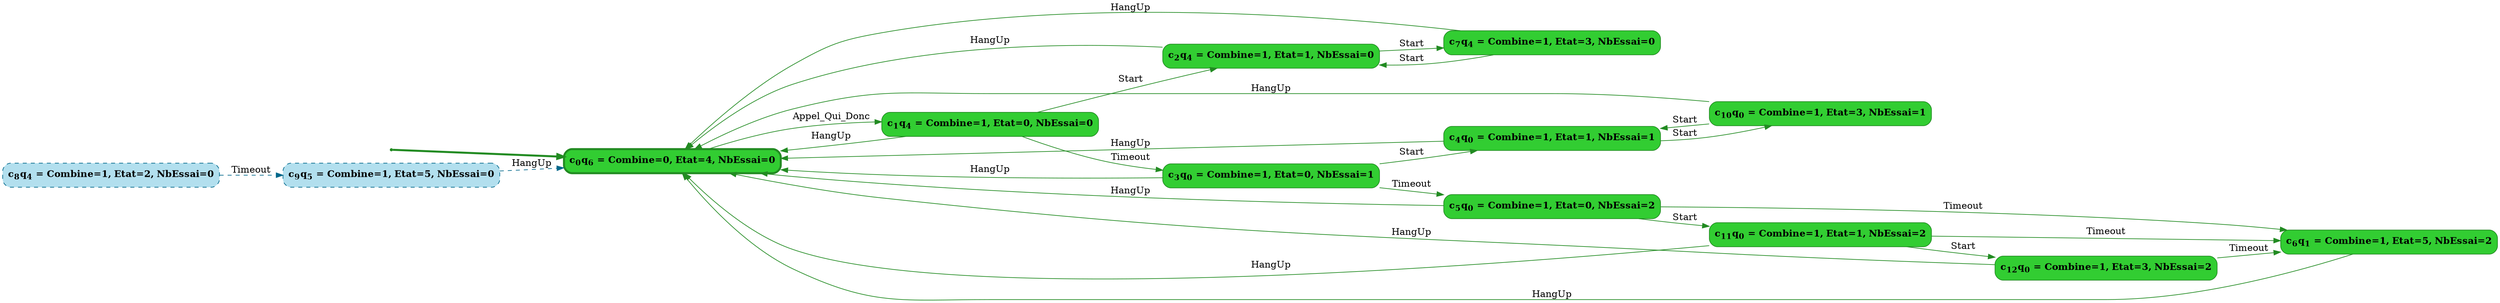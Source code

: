 digraph g {

	rankdir="LR"

	__invisible__[shape="point", color="forestgreen"]
	c0q6[label=<<b>c<sub>0</sub>q<sub>6</sub> = Combine=0, Etat=4, NbEssai=0</b>>, shape="box", style="rounded, filled", fillcolor="limegreen", color="forestgreen", penwidth=3] // Initial
	c1q4[label=<<b>c<sub>1</sub>q<sub>4</sub> = Combine=1, Etat=0, NbEssai=0</b>>, shape="box", style="rounded, filled", fillcolor="limegreen", color="forestgreen"]
	c2q4[label=<<b>c<sub>2</sub>q<sub>4</sub> = Combine=1, Etat=1, NbEssai=0</b>>, shape="box", style="rounded, filled", fillcolor="limegreen", color="forestgreen"]
	c7q4[label=<<b>c<sub>7</sub>q<sub>4</sub> = Combine=1, Etat=3, NbEssai=0</b>>, shape="box", style="rounded, filled", fillcolor="limegreen", color="forestgreen"]
	c3q0[label=<<b>c<sub>3</sub>q<sub>0</sub> = Combine=1, Etat=0, NbEssai=1</b>>, shape="box", style="rounded, filled", fillcolor="limegreen", color="forestgreen"]
	c4q0[label=<<b>c<sub>4</sub>q<sub>0</sub> = Combine=1, Etat=1, NbEssai=1</b>>, shape="box", style="rounded, filled", fillcolor="limegreen", color="forestgreen"]
	c10q0[label=<<b>c<sub>10</sub>q<sub>0</sub> = Combine=1, Etat=3, NbEssai=1</b>>, shape="box", style="rounded, filled", fillcolor="limegreen", color="forestgreen"]
	c5q0[label=<<b>c<sub>5</sub>q<sub>0</sub> = Combine=1, Etat=0, NbEssai=2</b>>, shape="box", style="rounded, filled", fillcolor="limegreen", color="forestgreen"]
	c6q1[label=<<b>c<sub>6</sub>q<sub>1</sub> = Combine=1, Etat=5, NbEssai=2</b>>, shape="box", style="rounded, filled", fillcolor="limegreen", color="forestgreen"]
	c11q0[label=<<b>c<sub>11</sub>q<sub>0</sub> = Combine=1, Etat=1, NbEssai=2</b>>, shape="box", style="rounded, filled", fillcolor="limegreen", color="forestgreen"]
	c12q0[label=<<b>c<sub>12</sub>q<sub>0</sub> = Combine=1, Etat=3, NbEssai=2</b>>, shape="box", style="rounded, filled", fillcolor="limegreen", color="forestgreen"]
	c8q4[label=<<b>c<sub>8</sub>q<sub>4</sub> = Combine=1, Etat=2, NbEssai=0</b>>, shape="box", style="rounded, filled, dashed", fillcolor="lightblue2", color="deepskyblue4"]
	c9q5[label=<<b>c<sub>9</sub>q<sub>5</sub> = Combine=1, Etat=5, NbEssai=0</b>>, shape="box", style="rounded, filled, dashed", fillcolor="lightblue2", color="deepskyblue4"]

	__invisible__ -> c0q6[penwidth=3, color="forestgreen"]
	c0q6 -> c1q4[label=<Appel_Qui_Donc>, color="forestgreen"]
	c1q4 -> c0q6[label=<HangUp>, color="forestgreen"]
	c1q4 -> c2q4[label=<Start>, color="forestgreen"]
	c2q4 -> c0q6[label=<HangUp>, color="forestgreen"]
	c2q4 -> c7q4[label=<Start>, color="forestgreen"]
	c7q4 -> c2q4[label=<Start>, color="forestgreen"]
	c7q4 -> c0q6[label=<HangUp>, color="forestgreen"]
	c1q4 -> c3q0[label=<Timeout>, color="forestgreen"]
	c3q0 -> c0q6[label=<HangUp>, color="forestgreen"]
	c3q0 -> c4q0[label=<Start>, color="forestgreen"]
	c4q0 -> c0q6[label=<HangUp>, color="forestgreen"]
	c4q0 -> c10q0[label=<Start>, color="forestgreen"]
	c10q0 -> c4q0[label=<Start>, color="forestgreen"]
	c10q0 -> c0q6[label=<HangUp>, color="forestgreen"]
	c3q0 -> c5q0[label=<Timeout>, color="forestgreen"]
	c5q0 -> c6q1[label=<Timeout>, color="forestgreen"]
	c6q1 -> c0q6[label=<HangUp>, color="forestgreen"]
	c5q0 -> c0q6[label=<HangUp>, color="forestgreen"]
	c5q0 -> c11q0[label=<Start>, color="forestgreen"]
	c11q0 -> c0q6[label=<HangUp>, color="forestgreen"]
	c11q0 -> c12q0[label=<Start>, color="forestgreen"]
	c12q0 -> c0q6[label=<HangUp>, color="forestgreen"]
	c12q0 -> c6q1[label=<Timeout>, color="forestgreen"]
	c11q0 -> c6q1[label=<Timeout>, color="forestgreen"]
	c8q4 -> c9q5[label=<Timeout>, color="deepskyblue4", style="dashed"]
	c9q5 -> c0q6[label=<HangUp>, color="deepskyblue4", style="dashed"]

}
